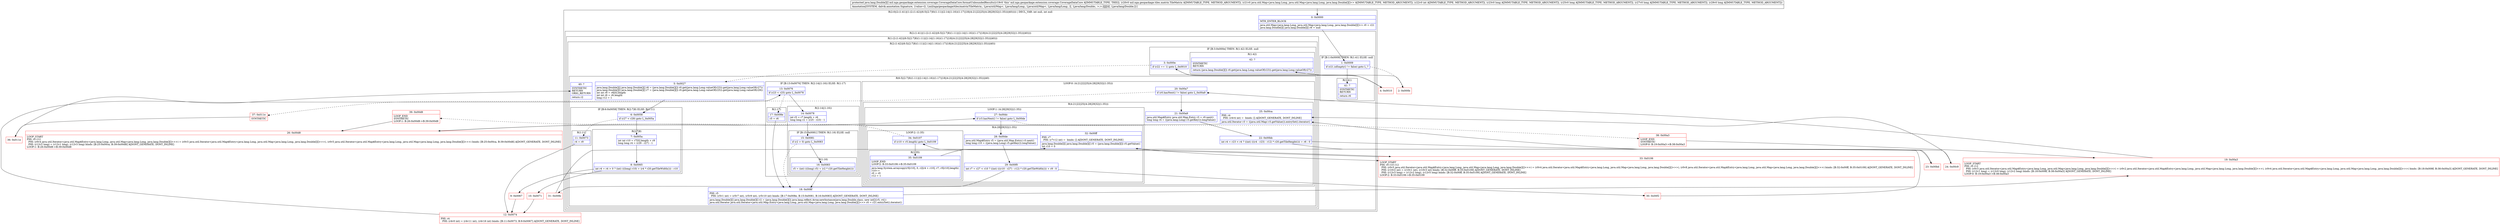 digraph "CFG formil.nga.geopackage.extension.coverage.CoverageDataCore.formatUnboundedResults(Lmil\/nga\/geopackage\/tiles\/matrix\/TileMatrix;Ljava\/util\/Map;IJJJJ)[[Ljava\/lang\/Double;" {
subgraph cluster_Region_1698422655 {
label = "R(2:0|(2:(1:41)|(1:(2:(1:42)|(6:5|(2:7|8)(1:11)|(2:14|(1:16))(1:17)|18|(4:21|22|25|(4:28|29|32|(1:35)))|40))))) | DECL_VAR: int null, int null\l";
node [shape=record,color=blue];
Node_0 [shape=record,label="{0\:\ 0x0000|MTH_ENTER_BLOCK\l|java.util.Map\<java.lang.Long, java.util.Map\<java.lang.Long, java.lang.Double[][]\>\> r0 = r21\ljava.lang.Double[][] java.lang.Double[][] r6 = null\l}"];
subgraph cluster_Region_2031454628 {
label = "R(2:(1:41)|(1:(2:(1:42)|(6:5|(2:7|8)(1:11)|(2:14|(1:16))(1:17)|18|(4:21|22|25|(4:28|29|32|(1:35)))|40))))";
node [shape=record,color=blue];
subgraph cluster_IfRegion_2014757798 {
label = "IF [B:1:0x0009] THEN: R(1:41) ELSE: null";
node [shape=record,color=blue];
Node_1 [shape=record,label="{1\:\ 0x0009|if (r21.isEmpty() != false) goto L_?\l}"];
subgraph cluster_Region_410638542 {
label = "R(1:41)";
node [shape=record,color=blue];
Node_41 [shape=record,label="{41\:\ ?|SYNTHETIC\lRETURN\l|return r6\l}"];
}
}
subgraph cluster_Region_1364706271 {
label = "R(1:(2:(1:42)|(6:5|(2:7|8)(1:11)|(2:14|(1:16))(1:17)|18|(4:21|22|25|(4:28|29|32|(1:35)))|40)))";
node [shape=record,color=blue];
subgraph cluster_Region_1845020959 {
label = "R(2:(1:42)|(6:5|(2:7|8)(1:11)|(2:14|(1:16))(1:17)|18|(4:21|22|25|(4:28|29|32|(1:35)))|40))";
node [shape=record,color=blue];
subgraph cluster_IfRegion_955590061 {
label = "IF [B:3:0x000e] THEN: R(1:42) ELSE: null";
node [shape=record,color=blue];
Node_3 [shape=record,label="{3\:\ 0x000e|if (r22 == 1) goto L_0x0010\l}"];
subgraph cluster_Region_428510890 {
label = "R(1:42)";
node [shape=record,color=blue];
Node_42 [shape=record,label="{42\:\ ?|SYNTHETIC\lRETURN\l|return (java.lang.Double[][]) r0.get(java.lang.Long.valueOf(r23)).get(java.lang.Long.valueOf(r27))\l}"];
}
}
subgraph cluster_Region_1475525322 {
label = "R(6:5|(2:7|8)(1:11)|(2:14|(1:16))(1:17)|18|(4:21|22|25|(4:28|29|32|(1:35)))|40)";
node [shape=record,color=blue];
Node_5 [shape=record,label="{5\:\ 0x0027|java.lang.Double[][] java.lang.Double[][] r6 = (java.lang.Double[][]) r0.get(java.lang.Long.valueOf(r23)).get(java.lang.Long.valueOf(r27))\ljava.lang.Double[][] java.lang.Double[][] r7 = (java.lang.Double[][]) r0.get(java.lang.Long.valueOf(r25)).get(java.lang.Long.valueOf(r29))\lint int r9 = r6[0].length\lint int r6 = r6.length\llong r12 = 1\l}"];
subgraph cluster_IfRegion_1982909158 {
label = "IF [B:6:0x0058] THEN: R(2:7|8) ELSE: R(1:11)";
node [shape=record,color=blue];
Node_6 [shape=record,label="{6\:\ 0x0058|if (r27 \< r29) goto L_0x005a\l}"];
subgraph cluster_Region_587345049 {
label = "R(2:7|8)";
node [shape=record,color=blue];
Node_7 [shape=record,label="{7\:\ 0x005a|int int r10 = r7[0].length + r9\llong long r4 = (r29 \- r27) \- 1\l}"];
Node_8 [shape=record,label="{8\:\ 0x0065|int r4 = r4 \> 0 ? (int) (((long) r10) + (r4 * r20.getTileWidth())) : r10\l}"];
}
subgraph cluster_Region_743889515 {
label = "R(1:11)";
node [shape=record,color=blue];
Node_11 [shape=record,label="{11\:\ 0x0073|r4 = r9\l}"];
}
}
subgraph cluster_IfRegion_420918980 {
label = "IF [B:13:0x0076] THEN: R(2:14|(1:16)) ELSE: R(1:17)";
node [shape=record,color=blue];
Node_13 [shape=record,label="{13\:\ 0x0076|if (r23 \< r25) goto L_0x0078\l}"];
subgraph cluster_Region_1848641933 {
label = "R(2:14|(1:16))";
node [shape=record,color=blue];
Node_14 [shape=record,label="{14\:\ 0x0078|int r5 = r7.length + r6\llong long r2 = (r25 \- r23) \- 1\l}"];
subgraph cluster_IfRegion_1219070468 {
label = "IF [B:15:0x0081] THEN: R(1:16) ELSE: null";
node [shape=record,color=blue];
Node_15 [shape=record,label="{15\:\ 0x0081|if (r2 \> 0) goto L_0x0083\l}"];
subgraph cluster_Region_941219457 {
label = "R(1:16)";
node [shape=record,color=blue];
Node_16 [shape=record,label="{16\:\ 0x0083|r5 = (int) (((long) r5) + (r2 * r20.getTileHeight()))\l}"];
}
}
}
subgraph cluster_Region_1223378349 {
label = "R(1:17)";
node [shape=record,color=blue];
Node_17 [shape=record,label="{17\:\ 0x008e|r5 = r6\l}"];
}
}
Node_18 [shape=record,label="{18\:\ 0x008f|PHI: r5 \l  PHI: (r5v1 int) = (r5v7 int), (r5v9 int), (r5v10 int) binds: [B:17:0x008e, B:15:0x0081, B:16:0x0083] A[DONT_GENERATE, DONT_INLINE]\l|java.lang.Double[][] java.lang.Double[][] r2 = (java.lang.Double[][]) java.lang.reflect.Array.newInstance(java.lang.Double.class, new int[]\{r5, r4\})\ljava.util.Iterator java.util.Iterator\<java.util.Map.Entry\<java.lang.Long, java.util.Map\<java.lang.Long, java.lang.Double[][]\>\>\> r0 = r21.entrySet().iterator()\l}"];
subgraph cluster_LoopRegion_709698050 {
label = "LOOP:0: (4:21|22|25|(4:28|29|32|(1:35)))";
node [shape=record,color=blue];
Node_20 [shape=record,label="{20\:\ 0x00a7|if (r0.hasNext() != false) goto L_0x00a9\l}"];
subgraph cluster_Region_653869404 {
label = "R(4:21|22|25|(4:28|29|32|(1:35)))";
node [shape=record,color=blue];
Node_21 [shape=record,label="{21\:\ 0x00a9|java.util.Map$Entry java.util.Map.Entry r3 = r0.next()\llong long r4 = ((java.lang.Long) r3.getKey()).longValue()\l}"];
Node_22 [shape=record,label="{22\:\ 0x00bb|int r4 = r23 \< r4 ? ((int) (((r4 \- r23) \- r12) * r20.getTileHeight())) + r6 : 0\l}"];
Node_25 [shape=record,label="{25\:\ 0x00ca|PHI: r4 \l  PHI: (r4v4 int) =  binds: [] A[DONT_GENERATE, DONT_INLINE]\l|java.util.Iterator r3 = ((java.util.Map) r3.getValue()).entrySet().iterator()\l}"];
subgraph cluster_LoopRegion_848114888 {
label = "LOOP:1: (4:28|29|32|(1:35))";
node [shape=record,color=blue];
Node_27 [shape=record,label="{27\:\ 0x00dc|if (r3.hasNext() != false) goto L_0x00de\l}"];
subgraph cluster_Region_2059393159 {
label = "R(4:28|29|32|(1:35))";
node [shape=record,color=blue];
Node_28 [shape=record,label="{28\:\ 0x00de|java.util.Map$Entry r5 = (java.util.Map.Entry) r3.next()\llong long r10 = ((java.lang.Long) r5.getKey()).longValue()\l}"];
Node_29 [shape=record,label="{29\:\ 0x00f0|int r7 = r27 \< r10 ? ((int) (((r10 \- r27) \- r12) * r20.getTileWidth())) + r9 : 0\l}"];
Node_32 [shape=record,label="{32\:\ 0x00ff|PHI: r7 \l  PHI: (r7v12 int) =  binds: [] A[DONT_GENERATE, DONT_INLINE]\l|java.lang.Double[][] java.lang.Double[][] r5 = (java.lang.Double[][]) r5.getValue()\lint r10 = 0\l}"];
subgraph cluster_LoopRegion_1188197814 {
label = "LOOP:2: (1:35)";
node [shape=record,color=blue];
Node_34 [shape=record,label="{34\:\ 0x0107|if (r10 \< r5.length) goto L_0x0109\l}"];
subgraph cluster_Region_1013338730 {
label = "R(1:35)";
node [shape=record,color=blue];
Node_35 [shape=record,label="{35\:\ 0x0109|LOOP_END\lLOOP:2: B:33:0x0106\-\>B:35:0x0109\l|java.lang.System.arraycopy(r5[r10], 0, r2[r4 + r10], r7, r5[r10].length)\lr10++\lr0 = r0\lr12 = 1\l}"];
}
}
}
}
}
}
Node_40 [shape=record,label="{40\:\ ?|SYNTHETIC\lRETURN\lORIG_RETURN\l|return r2\l}"];
}
}
}
}
}
Node_2 [shape=record,color=red,label="{2\:\ 0x000b}"];
Node_4 [shape=record,color=red,label="{4\:\ 0x0010}"];
Node_9 [shape=record,color=red,label="{9\:\ 0x0067}"];
Node_10 [shape=record,color=red,label="{10\:\ 0x0071}"];
Node_12 [shape=record,color=red,label="{12\:\ 0x0074|PHI: r4 \l  PHI: (r4v0 int) = (r4v11 int), (r4v16 int) binds: [B:11:0x0073, B:9:0x0067] A[DONT_GENERATE, DONT_INLINE]\l}"];
Node_19 [shape=record,color=red,label="{19\:\ 0x00a3|LOOP_START\lPHI: r0 r12 \l  PHI: (r0v3 java.util.Iterator\<java.util.Map$Entry\<java.lang.Long, java.util.Map\<java.lang.Long, java.lang.Double[][]\>\>\>) = (r0v2 java.util.Iterator\<java.util.Map$Entry\<java.lang.Long, java.util.Map\<java.lang.Long, java.lang.Double[][]\>\>\>), (r0v4 java.util.Iterator\<java.util.Map$Entry\<java.lang.Long, java.util.Map\<java.lang.Long, java.lang.Double[][]\>\>\>) binds: [B:18:0x008f, B:38:0x00a3] A[DONT_GENERATE, DONT_INLINE]\l  PHI: (r12v1 long) = (r12v0 long), (r12v2 long) binds: [B:18:0x008f, B:38:0x00a3] A[DONT_GENERATE, DONT_INLINE]\lLOOP:0: B:19:0x00a3\-\>B:38:0x00a3\l}"];
Node_23 [shape=record,color=red,label="{23\:\ 0x00bd}"];
Node_24 [shape=record,color=red,label="{24\:\ 0x00c9}"];
Node_26 [shape=record,color=red,label="{26\:\ 0x00d8|LOOP_START\lPHI: r0 r12 \l  PHI: (r0v4 java.util.Iterator\<java.util.Map$Entry\<java.lang.Long, java.util.Map\<java.lang.Long, java.lang.Double[][]\>\>\>) = (r0v3 java.util.Iterator\<java.util.Map$Entry\<java.lang.Long, java.util.Map\<java.lang.Long, java.lang.Double[][]\>\>\>), (r0v5 java.util.Iterator\<java.util.Map$Entry\<java.lang.Long, java.util.Map\<java.lang.Long, java.lang.Double[][]\>\>\>) binds: [B:25:0x00ca, B:39:0x00d8] A[DONT_GENERATE, DONT_INLINE]\l  PHI: (r12v2 long) = (r12v1 long), (r12v3 long) binds: [B:25:0x00ca, B:39:0x00d8] A[DONT_GENERATE, DONT_INLINE]\lLOOP:1: B:26:0x00d8\-\>B:39:0x00d8\l}"];
Node_30 [shape=record,color=red,label="{30\:\ 0x00f2}"];
Node_31 [shape=record,color=red,label="{31\:\ 0x00fe}"];
Node_33 [shape=record,color=red,label="{33\:\ 0x0106|LOOP_START\lPHI: r0 r10 r12 \l  PHI: (r0v5 java.util.Iterator\<java.util.Map$Entry\<java.lang.Long, java.util.Map\<java.lang.Long, java.lang.Double[][]\>\>\>) = (r0v4 java.util.Iterator\<java.util.Map$Entry\<java.lang.Long, java.util.Map\<java.lang.Long, java.lang.Double[][]\>\>\>), (r0v8 java.util.Iterator\<java.util.Map$Entry\<java.lang.Long, java.util.Map\<java.lang.Long, java.lang.Double[][]\>\>\>) binds: [B:32:0x00ff, B:35:0x0109] A[DONT_GENERATE, DONT_INLINE]\l  PHI: (r10v2 int) = (r10v1 int), (r10v3 int) binds: [B:32:0x00ff, B:35:0x0109] A[DONT_GENERATE, DONT_INLINE]\l  PHI: (r12v3 long) = (r12v2 long), (r12v5 long) binds: [B:32:0x00ff, B:35:0x0109] A[DONT_GENERATE, DONT_INLINE]\lLOOP:2: B:33:0x0106\-\>B:35:0x0109\l}"];
Node_36 [shape=record,color=red,label="{36\:\ 0x011e}"];
Node_37 [shape=record,color=red,label="{37\:\ 0x011e|SYNTHETIC\l}"];
Node_38 [shape=record,color=red,label="{38\:\ 0x00a3|LOOP_END\lSYNTHETIC\lLOOP:0: B:19:0x00a3\-\>B:38:0x00a3\l}"];
Node_39 [shape=record,color=red,label="{39\:\ 0x00d8|LOOP_END\lSYNTHETIC\lLOOP:1: B:26:0x00d8\-\>B:39:0x00d8\l}"];
MethodNode[shape=record,label="{protected java.lang.Double[][] mil.nga.geopackage.extension.coverage.CoverageDataCore.formatUnboundedResults((r19v0 'this' mil.nga.geopackage.extension.coverage.CoverageDataCore A[IMMUTABLE_TYPE, THIS]), (r20v0 mil.nga.geopackage.tiles.matrix.TileMatrix A[IMMUTABLE_TYPE, METHOD_ARGUMENT]), (r21v0 java.util.Map\<java.lang.Long, java.util.Map\<java.lang.Long, java.lang.Double[][]\>\> A[IMMUTABLE_TYPE, METHOD_ARGUMENT]), (r22v0 int A[IMMUTABLE_TYPE, METHOD_ARGUMENT]), (r23v0 long A[IMMUTABLE_TYPE, METHOD_ARGUMENT]), (r25v0 long A[IMMUTABLE_TYPE, METHOD_ARGUMENT]), (r27v0 long A[IMMUTABLE_TYPE, METHOD_ARGUMENT]), (r29v0 long A[IMMUTABLE_TYPE, METHOD_ARGUMENT]))  | Annotation[SYSTEM, dalvik.annotation.Signature, \{value=[(, Lmil\/nga\/geopackage\/tiles\/matrix\/TileMatrix;, Ljava\/util\/Map\<, Ljava\/lang\/Long;, Ljava\/util\/Map\<, Ljava\/lang\/Long;, [[, Ljava\/lang\/Double;, \>;\>;IJJJJ)[[, Ljava\/lang\/Double;]\}]\l}"];
MethodNode -> Node_0;
Node_0 -> Node_1;
Node_1 -> Node_2[style=dashed];
Node_1 -> Node_41;
Node_3 -> Node_4;
Node_3 -> Node_5[style=dashed];
Node_5 -> Node_6;
Node_6 -> Node_7;
Node_6 -> Node_11[style=dashed];
Node_7 -> Node_8;
Node_8 -> Node_9;
Node_8 -> Node_10;
Node_11 -> Node_12;
Node_13 -> Node_14;
Node_13 -> Node_17[style=dashed];
Node_14 -> Node_15;
Node_15 -> Node_16;
Node_15 -> Node_18[style=dashed];
Node_16 -> Node_18;
Node_17 -> Node_18;
Node_18 -> Node_19;
Node_20 -> Node_21;
Node_20 -> Node_37[style=dashed];
Node_21 -> Node_22;
Node_22 -> Node_23;
Node_22 -> Node_24;
Node_25 -> Node_26;
Node_27 -> Node_28;
Node_27 -> Node_38[style=dashed];
Node_28 -> Node_29;
Node_29 -> Node_30;
Node_29 -> Node_31;
Node_32 -> Node_33;
Node_34 -> Node_35;
Node_34 -> Node_39[style=dashed];
Node_35 -> Node_33;
Node_2 -> Node_3;
Node_4 -> Node_42;
Node_9 -> Node_12;
Node_10 -> Node_12;
Node_12 -> Node_13;
Node_19 -> Node_20;
Node_23 -> Node_25;
Node_24 -> Node_25;
Node_26 -> Node_27;
Node_30 -> Node_32;
Node_31 -> Node_32;
Node_33 -> Node_34;
Node_36 -> Node_40;
Node_37 -> Node_36;
Node_38 -> Node_19;
Node_39 -> Node_26;
}

